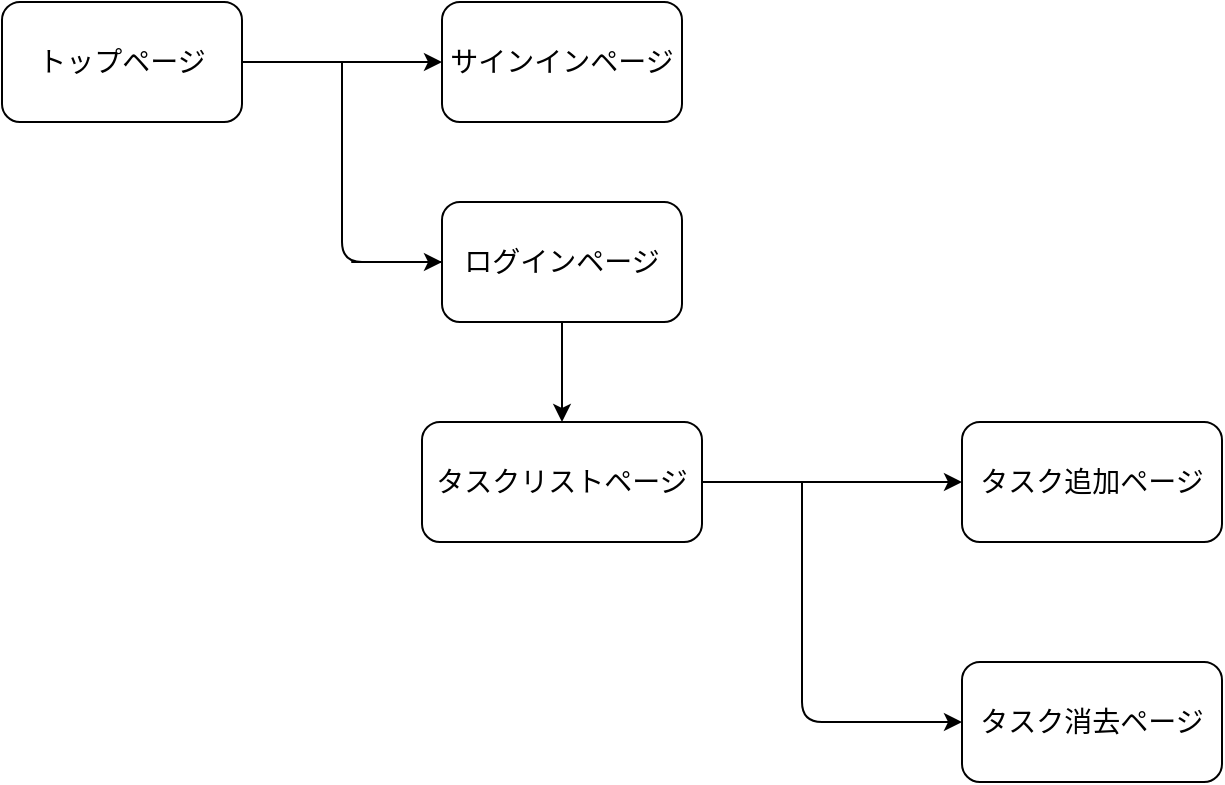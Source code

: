 <mxfile>
    <diagram id="tH5ibEgFlmT-abjKpO0w" name="Page-1">
        <mxGraphModel dx="818" dy="619" grid="1" gridSize="10" guides="1" tooltips="1" connect="1" arrows="1" fold="1" page="1" pageScale="1" pageWidth="850" pageHeight="1100" math="0" shadow="0">
            <root>
                <mxCell id="0"/>
                <mxCell id="1" parent="0"/>
                <mxCell id="rIJmfXJYvPpAWOB3vAhe-7" value="" style="edgeStyle=none;html=1;" edge="1" parent="1">
                    <mxGeometry relative="1" as="geometry">
                        <mxPoint x="160" y="150" as="sourcePoint"/>
                        <mxPoint x="260" y="150" as="targetPoint"/>
                        <Array as="points"/>
                    </mxGeometry>
                </mxCell>
                <mxCell id="rIJmfXJYvPpAWOB3vAhe-9" value="" style="endArrow=classic;html=1;startArrow=none;" edge="1" parent="1" source="rIJmfXJYvPpAWOB3vAhe-12">
                    <mxGeometry width="50" height="50" relative="1" as="geometry">
                        <mxPoint x="210" y="150" as="sourcePoint"/>
                        <mxPoint x="260" y="250" as="targetPoint"/>
                        <Array as="points">
                            <mxPoint x="210" y="250"/>
                        </Array>
                    </mxGeometry>
                </mxCell>
                <mxCell id="rIJmfXJYvPpAWOB3vAhe-10" value="&lt;font style=&quot;font-size: 14px;&quot;&gt;トップページ&lt;/font&gt;" style="rounded=1;whiteSpace=wrap;html=1;" vertex="1" parent="1">
                    <mxGeometry x="40" y="120" width="120" height="60" as="geometry"/>
                </mxCell>
                <mxCell id="rIJmfXJYvPpAWOB3vAhe-11" value="&lt;font style=&quot;font-size: 14px;&quot;&gt;サインインページ&lt;/font&gt;" style="rounded=1;whiteSpace=wrap;html=1;" vertex="1" parent="1">
                    <mxGeometry x="260" y="120" width="120" height="60" as="geometry"/>
                </mxCell>
                <mxCell id="rIJmfXJYvPpAWOB3vAhe-13" value="" style="endArrow=none;html=1;" edge="1" parent="1" target="rIJmfXJYvPpAWOB3vAhe-12">
                    <mxGeometry width="50" height="50" relative="1" as="geometry">
                        <mxPoint x="210" y="150" as="sourcePoint"/>
                        <mxPoint x="260" y="250" as="targetPoint"/>
                        <Array as="points">
                            <mxPoint x="210" y="250"/>
                        </Array>
                    </mxGeometry>
                </mxCell>
                <mxCell id="rIJmfXJYvPpAWOB3vAhe-15" value="" style="edgeStyle=none;html=1;fontSize=14;" edge="1" parent="1" source="rIJmfXJYvPpAWOB3vAhe-12" target="rIJmfXJYvPpAWOB3vAhe-14">
                    <mxGeometry relative="1" as="geometry"/>
                </mxCell>
                <mxCell id="rIJmfXJYvPpAWOB3vAhe-12" value="&lt;font style=&quot;font-size: 14px;&quot;&gt;ログインページ&lt;/font&gt;" style="rounded=1;whiteSpace=wrap;html=1;" vertex="1" parent="1">
                    <mxGeometry x="260" y="220" width="120" height="60" as="geometry"/>
                </mxCell>
                <mxCell id="rIJmfXJYvPpAWOB3vAhe-17" value="" style="edgeStyle=none;html=1;fontSize=14;" edge="1" parent="1" source="rIJmfXJYvPpAWOB3vAhe-14" target="rIJmfXJYvPpAWOB3vAhe-16">
                    <mxGeometry relative="1" as="geometry">
                        <Array as="points">
                            <mxPoint x="450" y="360"/>
                        </Array>
                    </mxGeometry>
                </mxCell>
                <mxCell id="rIJmfXJYvPpAWOB3vAhe-14" value="&lt;font style=&quot;font-size: 14px;&quot;&gt;タスクリストページ&lt;/font&gt;" style="whiteSpace=wrap;html=1;rounded=1;" vertex="1" parent="1">
                    <mxGeometry x="250" y="330" width="140" height="60" as="geometry"/>
                </mxCell>
                <mxCell id="rIJmfXJYvPpAWOB3vAhe-16" value="&lt;font style=&quot;font-size: 14px;&quot;&gt;タスク追加ページ&lt;/font&gt;" style="whiteSpace=wrap;html=1;rounded=1;" vertex="1" parent="1">
                    <mxGeometry x="520" y="330" width="130" height="60" as="geometry"/>
                </mxCell>
                <mxCell id="rIJmfXJYvPpAWOB3vAhe-18" value="" style="endArrow=classic;html=1;fontSize=14;" edge="1" parent="1">
                    <mxGeometry width="50" height="50" relative="1" as="geometry">
                        <mxPoint x="440" y="360" as="sourcePoint"/>
                        <mxPoint x="520" y="480" as="targetPoint"/>
                        <Array as="points">
                            <mxPoint x="440" y="480"/>
                        </Array>
                    </mxGeometry>
                </mxCell>
                <mxCell id="rIJmfXJYvPpAWOB3vAhe-20" value="タスク消去ページ" style="rounded=1;whiteSpace=wrap;html=1;fontSize=14;" vertex="1" parent="1">
                    <mxGeometry x="520" y="450" width="130" height="60" as="geometry"/>
                </mxCell>
            </root>
        </mxGraphModel>
    </diagram>
</mxfile>
